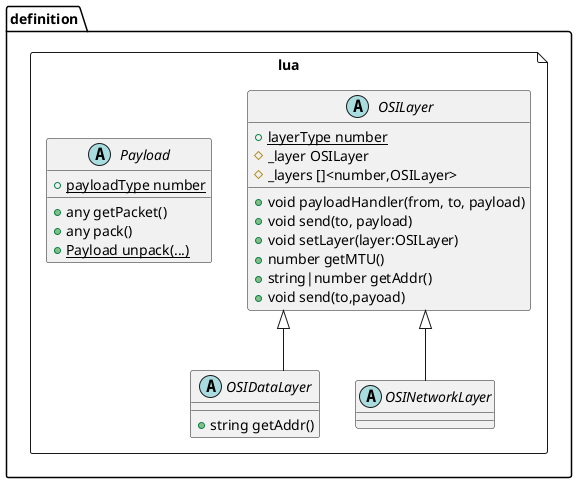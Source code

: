 @startuml definitions.lua
skinparam linetype ortho
file definition.lua $def{
    abstract class OSILayer {
        + {static} layerType number
        # _layer OSILayer
        # _layers []<number,OSILayer> 
        +void payloadHandler(from, to, payload)
        +void send(to, payload)
        +void setLayer(layer:OSILayer)
        +number getMTU()
        +string|number getAddr()
        +void send(to,payoad)
    }

    abstract class OSIDataLayer extends OSILayer {
        +string getAddr()
    }
    abstract class OSINetworkLayer extends OSILayer {}


    abstract class Payload {
        + {static} payloadType number
        + any getPacket()
        + any pack()
        + {static} Payload unpack(...)
    }
}